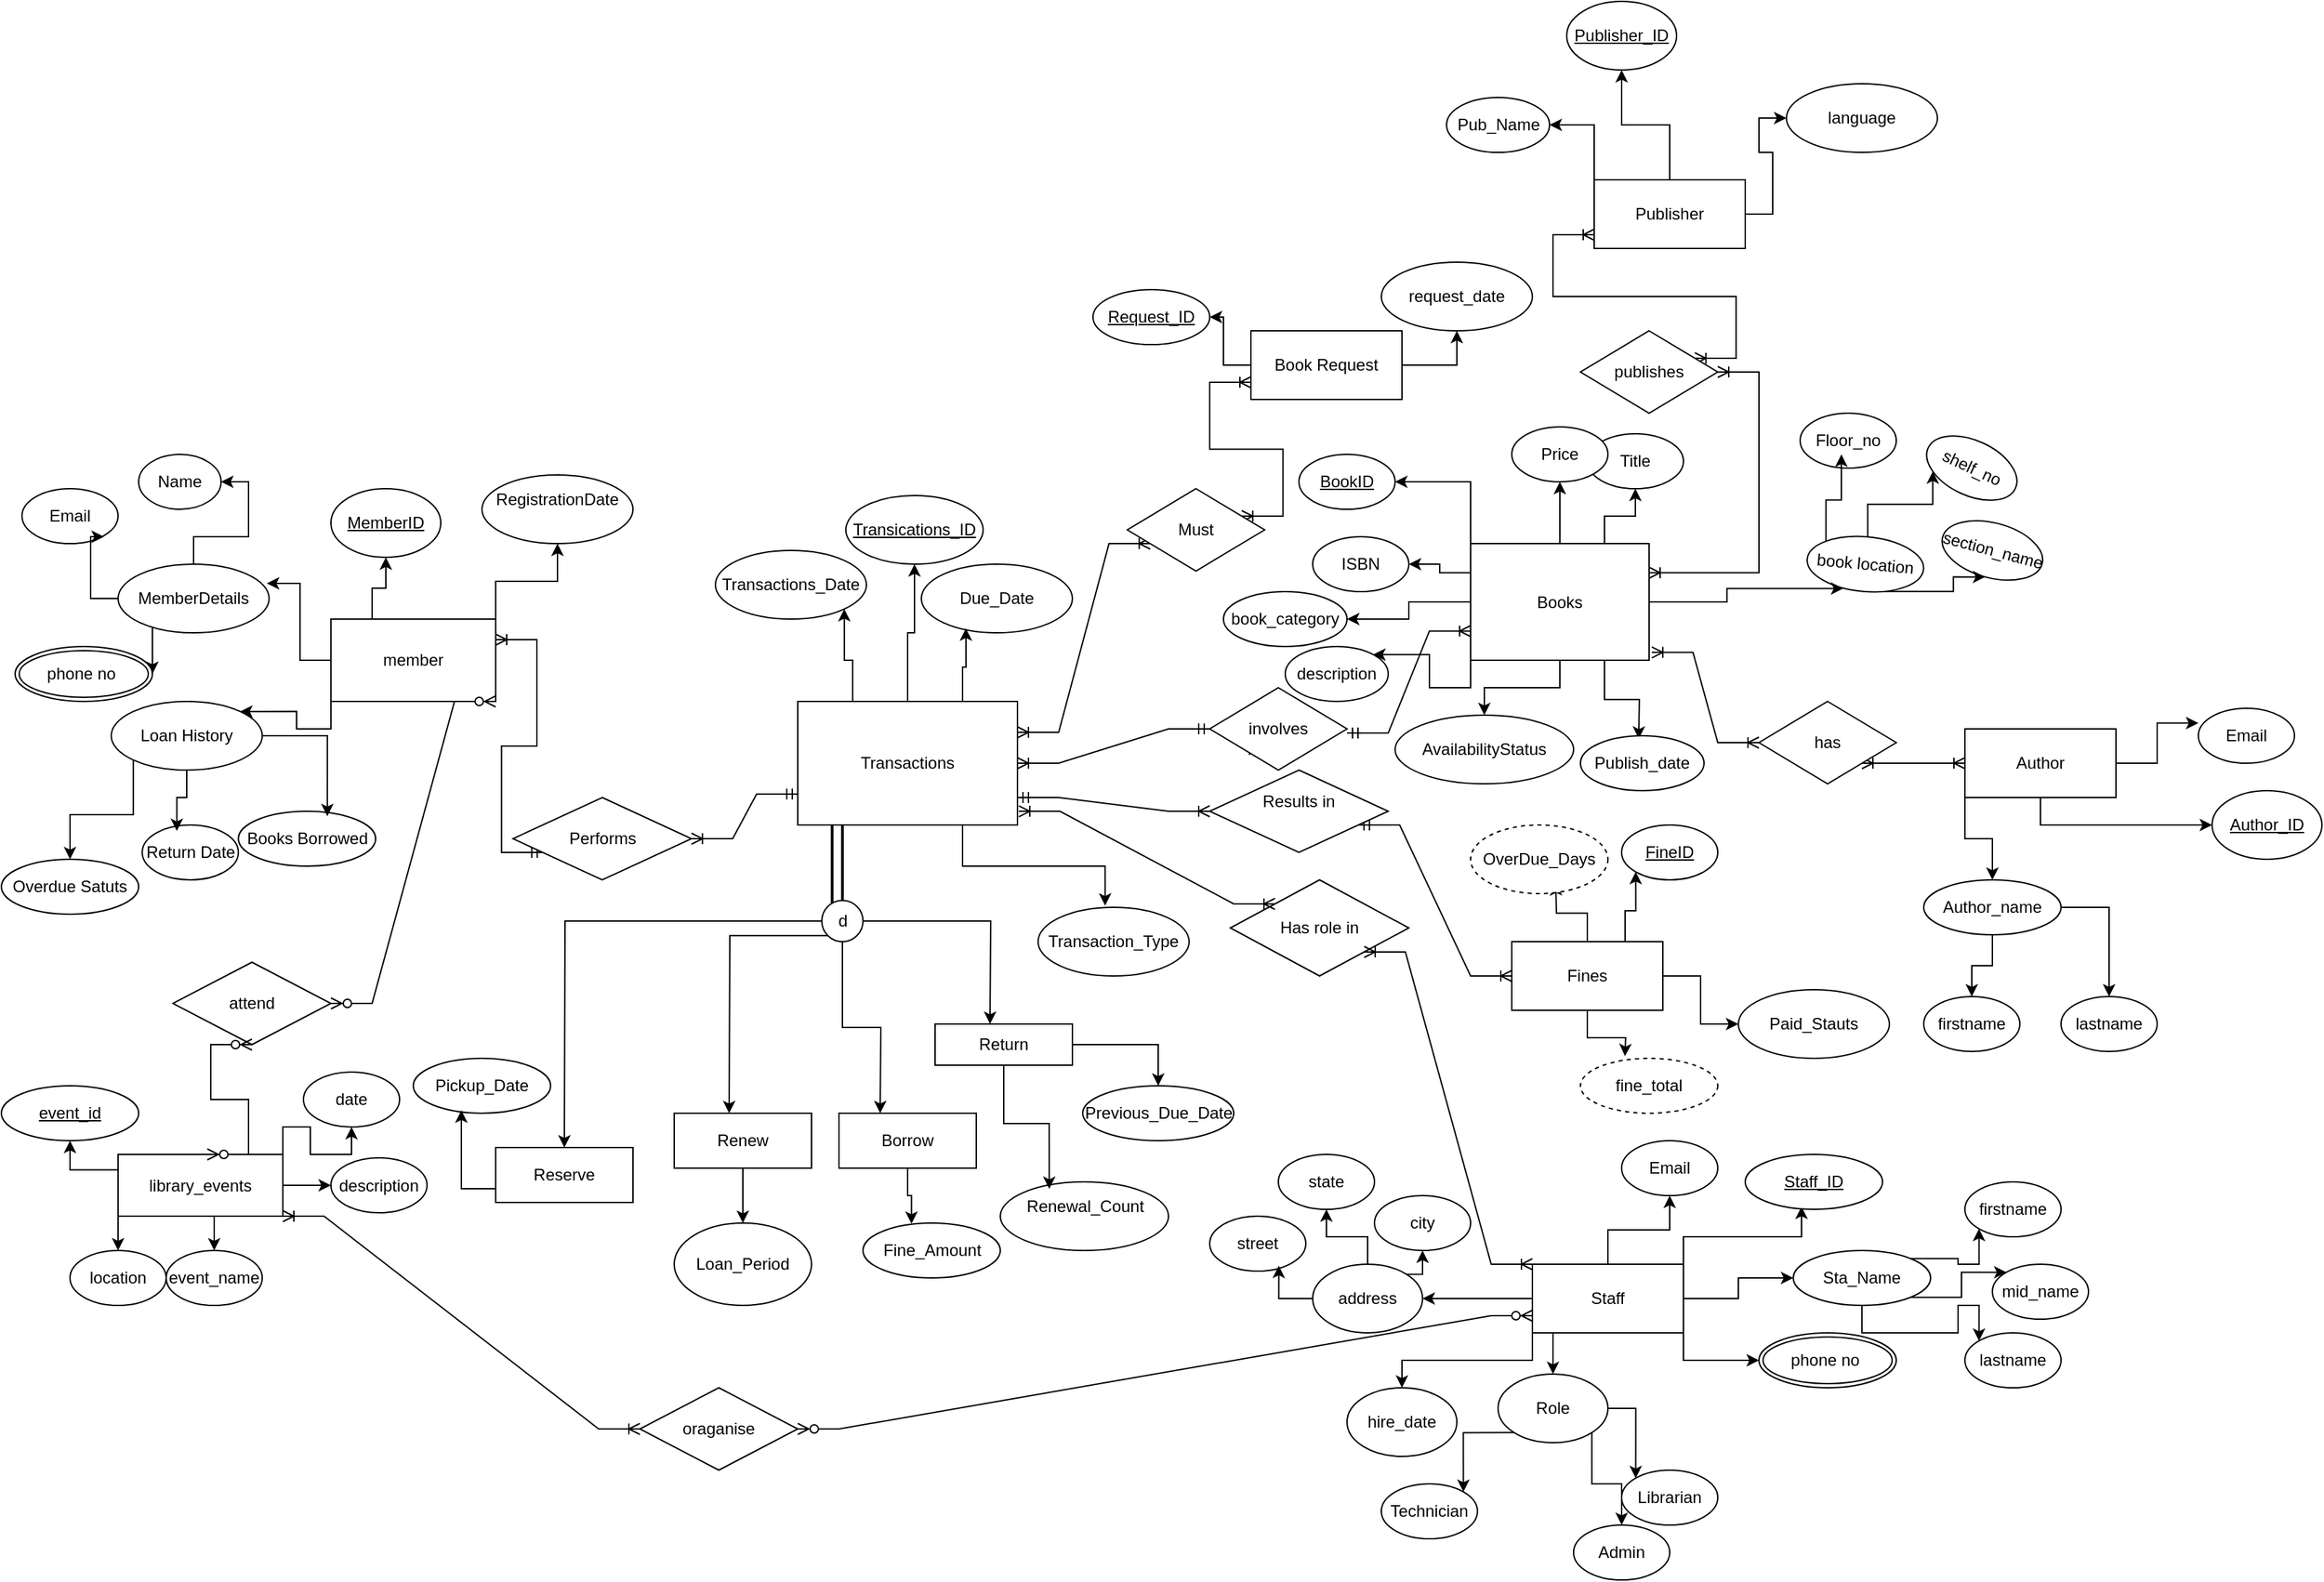 <mxfile version="27.1.1">
  <diagram name="Page-1" id="1W8SEzvjpDs4IBv9Bv3y">
    <mxGraphModel dx="909" dy="1541" grid="1" gridSize="10" guides="1" tooltips="1" connect="1" arrows="1" fold="1" page="1" pageScale="1" pageWidth="850" pageHeight="1100" math="0" shadow="0">
      <root>
        <mxCell id="0" />
        <mxCell id="1" parent="0" />
        <mxCell id="ZdKOM8unGtF_lBuKlfcn-97" style="edgeStyle=orthogonalEdgeStyle;rounded=0;orthogonalLoop=1;jettySize=auto;html=1;exitX=0;exitY=1;exitDx=0;exitDy=0;entryX=1;entryY=0;entryDx=0;entryDy=0;" parent="1" source="IYp7rGb173UTTwIkMacJ-1" target="IYp7rGb173UTTwIkMacJ-53" edge="1">
          <mxGeometry relative="1" as="geometry" />
        </mxCell>
        <mxCell id="ZdKOM8unGtF_lBuKlfcn-98" style="edgeStyle=orthogonalEdgeStyle;rounded=0;orthogonalLoop=1;jettySize=auto;html=1;exitX=1;exitY=0;exitDx=0;exitDy=0;entryX=0.5;entryY=1;entryDx=0;entryDy=0;" parent="1" source="IYp7rGb173UTTwIkMacJ-1" target="IYp7rGb173UTTwIkMacJ-20" edge="1">
          <mxGeometry relative="1" as="geometry" />
        </mxCell>
        <mxCell id="ZdKOM8unGtF_lBuKlfcn-99" style="edgeStyle=orthogonalEdgeStyle;rounded=0;orthogonalLoop=1;jettySize=auto;html=1;exitX=0.25;exitY=0;exitDx=0;exitDy=0;entryX=0.5;entryY=1;entryDx=0;entryDy=0;" parent="1" source="IYp7rGb173UTTwIkMacJ-1" target="IYp7rGb173UTTwIkMacJ-21" edge="1">
          <mxGeometry relative="1" as="geometry" />
        </mxCell>
        <mxCell id="IYp7rGb173UTTwIkMacJ-1" value="member" style="rounded=0;whiteSpace=wrap;html=1;" parent="1" vertex="1">
          <mxGeometry x="240" y="70" width="120" height="60" as="geometry" />
        </mxCell>
        <mxCell id="IYp7rGb173UTTwIkMacJ-39" style="edgeStyle=orthogonalEdgeStyle;rounded=0;orthogonalLoop=1;jettySize=auto;html=1;exitX=0;exitY=0;exitDx=0;exitDy=0;entryX=1;entryY=0.5;entryDx=0;entryDy=0;" parent="1" source="IYp7rGb173UTTwIkMacJ-3" target="IYp7rGb173UTTwIkMacJ-33" edge="1">
          <mxGeometry relative="1" as="geometry" />
        </mxCell>
        <mxCell id="IYp7rGb173UTTwIkMacJ-43" style="edgeStyle=orthogonalEdgeStyle;rounded=0;orthogonalLoop=1;jettySize=auto;html=1;exitX=0.5;exitY=1;exitDx=0;exitDy=0;entryX=0.5;entryY=0;entryDx=0;entryDy=0;" parent="1" source="IYp7rGb173UTTwIkMacJ-3" target="IYp7rGb173UTTwIkMacJ-42" edge="1">
          <mxGeometry relative="1" as="geometry" />
        </mxCell>
        <mxCell id="ZdKOM8unGtF_lBuKlfcn-112" style="edgeStyle=orthogonalEdgeStyle;rounded=0;orthogonalLoop=1;jettySize=auto;html=1;exitX=0;exitY=0.25;exitDx=0;exitDy=0;entryX=1;entryY=0.5;entryDx=0;entryDy=0;" parent="1" source="IYp7rGb173UTTwIkMacJ-3" target="IYp7rGb173UTTwIkMacJ-38" edge="1">
          <mxGeometry relative="1" as="geometry" />
        </mxCell>
        <mxCell id="ZdKOM8unGtF_lBuKlfcn-113" style="edgeStyle=orthogonalEdgeStyle;rounded=0;orthogonalLoop=1;jettySize=auto;html=1;exitX=0;exitY=0.5;exitDx=0;exitDy=0;entryX=1;entryY=0.5;entryDx=0;entryDy=0;" parent="1" source="IYp7rGb173UTTwIkMacJ-3" target="6uXAJhKeQOaQSC9MLbms-52" edge="1">
          <mxGeometry relative="1" as="geometry" />
        </mxCell>
        <mxCell id="6uXAJhKeQOaQSC9MLbms-120" style="edgeStyle=orthogonalEdgeStyle;rounded=0;orthogonalLoop=1;jettySize=auto;html=1;exitX=0;exitY=1;exitDx=0;exitDy=0;entryX=1;entryY=0;entryDx=0;entryDy=0;" parent="1" source="IYp7rGb173UTTwIkMacJ-3" target="6uXAJhKeQOaQSC9MLbms-119" edge="1">
          <mxGeometry relative="1" as="geometry" />
        </mxCell>
        <mxCell id="6uXAJhKeQOaQSC9MLbms-123" style="edgeStyle=orthogonalEdgeStyle;rounded=0;orthogonalLoop=1;jettySize=auto;html=1;exitX=0.5;exitY=0;exitDx=0;exitDy=0;entryX=0.5;entryY=1;entryDx=0;entryDy=0;" parent="1" source="IYp7rGb173UTTwIkMacJ-3" target="6uXAJhKeQOaQSC9MLbms-122" edge="1">
          <mxGeometry relative="1" as="geometry" />
        </mxCell>
        <mxCell id="ZdKOM8unGtF_lBuKlfcn-132" style="edgeStyle=orthogonalEdgeStyle;rounded=0;orthogonalLoop=1;jettySize=auto;html=1;exitX=0.75;exitY=0;exitDx=0;exitDy=0;" parent="1" source="IYp7rGb173UTTwIkMacJ-3" target="IYp7rGb173UTTwIkMacJ-37" edge="1">
          <mxGeometry relative="1" as="geometry" />
        </mxCell>
        <mxCell id="IYp7rGb173UTTwIkMacJ-3" value="Books" style="rounded=0;whiteSpace=wrap;html=1;" parent="1" vertex="1">
          <mxGeometry x="1070" y="15" width="130" height="85" as="geometry" />
        </mxCell>
        <mxCell id="IYp7rGb173UTTwIkMacJ-102" style="edgeStyle=orthogonalEdgeStyle;rounded=0;orthogonalLoop=1;jettySize=auto;html=1;exitX=1;exitY=0.5;exitDx=0;exitDy=0;" parent="1" source="IYp7rGb173UTTwIkMacJ-4" target="IYp7rGb173UTTwIkMacJ-70" edge="1">
          <mxGeometry relative="1" as="geometry" />
        </mxCell>
        <mxCell id="ZdKOM8unGtF_lBuKlfcn-130" style="edgeStyle=orthogonalEdgeStyle;rounded=0;orthogonalLoop=1;jettySize=auto;html=1;exitX=0.75;exitY=0;exitDx=0;exitDy=0;entryX=0;entryY=1;entryDx=0;entryDy=0;" parent="1" source="IYp7rGb173UTTwIkMacJ-4" target="IYp7rGb173UTTwIkMacJ-64" edge="1">
          <mxGeometry relative="1" as="geometry" />
        </mxCell>
        <mxCell id="IYp7rGb173UTTwIkMacJ-4" value="Fines" style="rounded=0;whiteSpace=wrap;html=1;" parent="1" vertex="1">
          <mxGeometry x="1100" y="305" width="110" height="50" as="geometry" />
        </mxCell>
        <mxCell id="IYp7rGb173UTTwIkMacJ-75" style="edgeStyle=orthogonalEdgeStyle;rounded=0;orthogonalLoop=1;jettySize=auto;html=1;exitX=0.5;exitY=0;exitDx=0;exitDy=0;entryX=0.5;entryY=1;entryDx=0;entryDy=0;" parent="1" source="IYp7rGb173UTTwIkMacJ-5" target="IYp7rGb173UTTwIkMacJ-74" edge="1">
          <mxGeometry relative="1" as="geometry" />
        </mxCell>
        <mxCell id="IYp7rGb173UTTwIkMacJ-130" style="edgeStyle=orthogonalEdgeStyle;rounded=0;orthogonalLoop=1;jettySize=auto;html=1;exitX=0.25;exitY=0;exitDx=0;exitDy=0;entryX=1;entryY=1;entryDx=0;entryDy=0;" parent="1" source="IYp7rGb173UTTwIkMacJ-5" target="IYp7rGb173UTTwIkMacJ-78" edge="1">
          <mxGeometry relative="1" as="geometry" />
        </mxCell>
        <mxCell id="IYp7rGb173UTTwIkMacJ-5" value="Transactions" style="rounded=0;whiteSpace=wrap;html=1;" parent="1" vertex="1">
          <mxGeometry x="580" y="130" width="160" height="90" as="geometry" />
        </mxCell>
        <mxCell id="IYp7rGb173UTTwIkMacJ-143" style="edgeStyle=orthogonalEdgeStyle;rounded=0;orthogonalLoop=1;jettySize=auto;html=1;exitX=0.5;exitY=1;exitDx=0;exitDy=0;entryX=0;entryY=0.5;entryDx=0;entryDy=0;" parent="1" source="IYp7rGb173UTTwIkMacJ-6" target="IYp7rGb173UTTwIkMacJ-142" edge="1">
          <mxGeometry relative="1" as="geometry" />
        </mxCell>
        <mxCell id="6uXAJhKeQOaQSC9MLbms-92" style="edgeStyle=orthogonalEdgeStyle;rounded=0;orthogonalLoop=1;jettySize=auto;html=1;exitX=0;exitY=1;exitDx=0;exitDy=0;entryX=0.5;entryY=0;entryDx=0;entryDy=0;" parent="1" source="IYp7rGb173UTTwIkMacJ-6" target="6uXAJhKeQOaQSC9MLbms-91" edge="1">
          <mxGeometry relative="1" as="geometry" />
        </mxCell>
        <mxCell id="IYp7rGb173UTTwIkMacJ-6" value="Author" style="rounded=0;whiteSpace=wrap;html=1;" parent="1" vertex="1">
          <mxGeometry x="1430" y="150" width="110" height="50" as="geometry" />
        </mxCell>
        <mxCell id="IYp7rGb173UTTwIkMacJ-20" value="&#xa;RegistrationDate&#xa;&#xa;" style="ellipse;whiteSpace=wrap;html=1;" parent="1" vertex="1">
          <mxGeometry x="350" y="-35" width="110" height="50" as="geometry" />
        </mxCell>
        <mxCell id="IYp7rGb173UTTwIkMacJ-21" value="&lt;u&gt;MemberID&lt;/u&gt;" style="ellipse;whiteSpace=wrap;html=1;" parent="1" vertex="1">
          <mxGeometry x="240" y="-25" width="80" height="50" as="geometry" />
        </mxCell>
        <mxCell id="IYp7rGb173UTTwIkMacJ-22" value="Email" style="ellipse;whiteSpace=wrap;html=1;" parent="1" vertex="1">
          <mxGeometry x="15" y="-25" width="70" height="40" as="geometry" />
        </mxCell>
        <mxCell id="IYp7rGb173UTTwIkMacJ-23" value="Name" style="ellipse;whiteSpace=wrap;html=1;" parent="1" vertex="1">
          <mxGeometry x="100" y="-50" width="60" height="40" as="geometry" />
        </mxCell>
        <mxCell id="IYp7rGb173UTTwIkMacJ-33" value="&lt;u&gt;BookID&lt;/u&gt;" style="ellipse;whiteSpace=wrap;html=1;" parent="1" vertex="1">
          <mxGeometry x="945" y="-50" width="70" height="40" as="geometry" />
        </mxCell>
        <mxCell id="IYp7rGb173UTTwIkMacJ-37" value="Title" style="ellipse;whiteSpace=wrap;html=1;" parent="1" vertex="1">
          <mxGeometry x="1155" y="-65" width="70" height="40" as="geometry" />
        </mxCell>
        <mxCell id="IYp7rGb173UTTwIkMacJ-38" value="ISBN" style="ellipse;whiteSpace=wrap;html=1;" parent="1" vertex="1">
          <mxGeometry x="955" y="10" width="70" height="40" as="geometry" />
        </mxCell>
        <mxCell id="IYp7rGb173UTTwIkMacJ-42" value="AvailabilityStatus" style="ellipse;whiteSpace=wrap;html=1;" parent="1" vertex="1">
          <mxGeometry x="1015" y="140" width="130" height="50" as="geometry" />
        </mxCell>
        <mxCell id="IYp7rGb173UTTwIkMacJ-49" style="edgeStyle=orthogonalEdgeStyle;rounded=0;orthogonalLoop=1;jettySize=auto;html=1;exitX=0.5;exitY=0;exitDx=0;exitDy=0;entryX=1;entryY=0.5;entryDx=0;entryDy=0;" parent="1" source="IYp7rGb173UTTwIkMacJ-47" target="IYp7rGb173UTTwIkMacJ-23" edge="1">
          <mxGeometry relative="1" as="geometry" />
        </mxCell>
        <mxCell id="ZdKOM8unGtF_lBuKlfcn-95" style="edgeStyle=orthogonalEdgeStyle;rounded=0;orthogonalLoop=1;jettySize=auto;html=1;exitX=0;exitY=0.5;exitDx=0;exitDy=0;entryX=1;entryY=1;entryDx=0;entryDy=0;" parent="1" source="IYp7rGb173UTTwIkMacJ-47" target="IYp7rGb173UTTwIkMacJ-22" edge="1">
          <mxGeometry relative="1" as="geometry" />
        </mxCell>
        <mxCell id="ZdKOM8unGtF_lBuKlfcn-96" style="edgeStyle=orthogonalEdgeStyle;rounded=0;orthogonalLoop=1;jettySize=auto;html=1;exitX=0;exitY=1;exitDx=0;exitDy=0;entryX=1;entryY=0.5;entryDx=0;entryDy=0;" parent="1" source="IYp7rGb173UTTwIkMacJ-47" target="ZdKOM8unGtF_lBuKlfcn-4" edge="1">
          <mxGeometry relative="1" as="geometry" />
        </mxCell>
        <mxCell id="IYp7rGb173UTTwIkMacJ-47" value="MemberDetails" style="ellipse;whiteSpace=wrap;html=1;" parent="1" vertex="1">
          <mxGeometry x="85" y="30" width="110" height="50" as="geometry" />
        </mxCell>
        <mxCell id="IYp7rGb173UTTwIkMacJ-48" style="edgeStyle=orthogonalEdgeStyle;rounded=0;orthogonalLoop=1;jettySize=auto;html=1;entryX=0.985;entryY=0.28;entryDx=0;entryDy=0;entryPerimeter=0;" parent="1" source="IYp7rGb173UTTwIkMacJ-1" target="IYp7rGb173UTTwIkMacJ-47" edge="1">
          <mxGeometry relative="1" as="geometry" />
        </mxCell>
        <mxCell id="IYp7rGb173UTTwIkMacJ-63" style="edgeStyle=orthogonalEdgeStyle;rounded=0;orthogonalLoop=1;jettySize=auto;html=1;exitX=0;exitY=1;exitDx=0;exitDy=0;" parent="1" source="IYp7rGb173UTTwIkMacJ-53" target="IYp7rGb173UTTwIkMacJ-55" edge="1">
          <mxGeometry relative="1" as="geometry" />
        </mxCell>
        <mxCell id="IYp7rGb173UTTwIkMacJ-53" value="Loan History" style="ellipse;whiteSpace=wrap;html=1;" parent="1" vertex="1">
          <mxGeometry x="80" y="130" width="110" height="50" as="geometry" />
        </mxCell>
        <mxCell id="IYp7rGb173UTTwIkMacJ-55" value="Overdue Satuts" style="ellipse;whiteSpace=wrap;html=1;" parent="1" vertex="1">
          <mxGeometry y="245" width="100" height="40" as="geometry" />
        </mxCell>
        <mxCell id="IYp7rGb173UTTwIkMacJ-58" value="Return Date" style="ellipse;whiteSpace=wrap;html=1;" parent="1" vertex="1">
          <mxGeometry x="102.59" y="220" width="70" height="40" as="geometry" />
        </mxCell>
        <mxCell id="IYp7rGb173UTTwIkMacJ-59" value="Books Borrowed" style="ellipse;whiteSpace=wrap;html=1;" parent="1" vertex="1">
          <mxGeometry x="172.59" y="210" width="100" height="40" as="geometry" />
        </mxCell>
        <mxCell id="IYp7rGb173UTTwIkMacJ-60" style="edgeStyle=orthogonalEdgeStyle;rounded=0;orthogonalLoop=1;jettySize=auto;html=1;exitX=1;exitY=0.5;exitDx=0;exitDy=0;entryX=0.648;entryY=0.09;entryDx=0;entryDy=0;entryPerimeter=0;" parent="1" source="IYp7rGb173UTTwIkMacJ-53" target="IYp7rGb173UTTwIkMacJ-59" edge="1">
          <mxGeometry relative="1" as="geometry" />
        </mxCell>
        <mxCell id="IYp7rGb173UTTwIkMacJ-61" style="edgeStyle=orthogonalEdgeStyle;rounded=0;orthogonalLoop=1;jettySize=auto;html=1;entryX=0.36;entryY=0.11;entryDx=0;entryDy=0;entryPerimeter=0;" parent="1" source="IYp7rGb173UTTwIkMacJ-53" target="IYp7rGb173UTTwIkMacJ-58" edge="1">
          <mxGeometry relative="1" as="geometry" />
        </mxCell>
        <mxCell id="IYp7rGb173UTTwIkMacJ-64" value="&lt;u&gt;FineID&lt;/u&gt;" style="ellipse;whiteSpace=wrap;html=1;" parent="1" vertex="1">
          <mxGeometry x="1180" y="220" width="70" height="40" as="geometry" />
        </mxCell>
        <mxCell id="IYp7rGb173UTTwIkMacJ-70" value="Paid_Stauts" style="ellipse;whiteSpace=wrap;html=1;" parent="1" vertex="1">
          <mxGeometry x="1265" y="340" width="110" height="50" as="geometry" />
        </mxCell>
        <mxCell id="IYp7rGb173UTTwIkMacJ-74" value="&lt;u&gt;Transications_ID&lt;/u&gt;" style="ellipse;whiteSpace=wrap;html=1;" parent="1" vertex="1">
          <mxGeometry x="615" y="-20" width="100" height="50" as="geometry" />
        </mxCell>
        <mxCell id="IYp7rGb173UTTwIkMacJ-76" value="Due_Date" style="ellipse;whiteSpace=wrap;html=1;" parent="1" vertex="1">
          <mxGeometry x="670" y="30" width="110" height="50" as="geometry" />
        </mxCell>
        <mxCell id="IYp7rGb173UTTwIkMacJ-78" value="Transactions_Date" style="ellipse;whiteSpace=wrap;html=1;" parent="1" vertex="1">
          <mxGeometry x="520" y="20" width="110" height="50" as="geometry" />
        </mxCell>
        <mxCell id="IYp7rGb173UTTwIkMacJ-80" value="Transaction_Type" style="ellipse;whiteSpace=wrap;html=1;" parent="1" vertex="1">
          <mxGeometry x="755" y="280" width="110" height="50" as="geometry" />
        </mxCell>
        <mxCell id="IYp7rGb173UTTwIkMacJ-94" value="" style="edgeStyle=entityRelationEdgeStyle;fontSize=12;html=1;endArrow=ERoneToMany;startArrow=ERmandOne;rounded=0;exitX=0;exitY=0.5;exitDx=0;exitDy=0;entryX=1;entryY=0.5;entryDx=0;entryDy=0;" parent="1" source="IYp7rGb173UTTwIkMacJ-97" target="IYp7rGb173UTTwIkMacJ-5" edge="1">
          <mxGeometry width="100" height="100" relative="1" as="geometry">
            <mxPoint x="857.5" y="147.5" as="sourcePoint" />
            <mxPoint x="762.5" y="172.5" as="targetPoint" />
          </mxGeometry>
        </mxCell>
        <mxCell id="IYp7rGb173UTTwIkMacJ-98" value="" style="edgeStyle=entityRelationEdgeStyle;fontSize=12;html=1;endArrow=ERoneToMany;startArrow=ERmandOne;rounded=0;exitX=0;exitY=1;exitDx=0;exitDy=0;entryX=1;entryY=0.5;entryDx=0;entryDy=0;" parent="1" source="IYp7rGb173UTTwIkMacJ-97" edge="1">
          <mxGeometry width="100" height="100" relative="1" as="geometry">
            <mxPoint x="1080" y="80" as="sourcePoint" />
            <mxPoint x="930" y="150" as="targetPoint" />
          </mxGeometry>
        </mxCell>
        <mxCell id="IYp7rGb173UTTwIkMacJ-99" value="" style="edgeStyle=entityRelationEdgeStyle;fontSize=12;html=1;endArrow=ERoneToMany;startArrow=ERmandOne;rounded=0;exitX=1;exitY=0.75;exitDx=0;exitDy=0;entryX=0;entryY=0.5;entryDx=0;entryDy=0;" parent="1" source="IYp7rGb173UTTwIkMacJ-100" target="IYp7rGb173UTTwIkMacJ-4" edge="1">
          <mxGeometry width="100" height="100" relative="1" as="geometry">
            <mxPoint x="760" y="550" as="sourcePoint" />
            <mxPoint x="860" y="450" as="targetPoint" />
          </mxGeometry>
        </mxCell>
        <mxCell id="IYp7rGb173UTTwIkMacJ-101" style="edgeStyle=orthogonalEdgeStyle;rounded=0;orthogonalLoop=1;jettySize=auto;html=1;exitX=0.75;exitY=1;exitDx=0;exitDy=0;entryX=0.444;entryY=-0.024;entryDx=0;entryDy=0;entryPerimeter=0;" parent="1" source="IYp7rGb173UTTwIkMacJ-5" target="IYp7rGb173UTTwIkMacJ-80" edge="1">
          <mxGeometry relative="1" as="geometry" />
        </mxCell>
        <mxCell id="IYp7rGb173UTTwIkMacJ-103" value="" style="edgeStyle=entityRelationEdgeStyle;fontSize=12;html=1;endArrow=ERoneToMany;startArrow=ERmandOne;rounded=0;exitX=1;exitY=0.75;exitDx=0;exitDy=0;entryX=0;entryY=0.5;entryDx=0;entryDy=0;" parent="1" target="IYp7rGb173UTTwIkMacJ-100" edge="1">
          <mxGeometry width="100" height="100" relative="1" as="geometry">
            <mxPoint x="740" y="200" as="sourcePoint" />
            <mxPoint x="880" y="197.5" as="targetPoint" />
          </mxGeometry>
        </mxCell>
        <mxCell id="IYp7rGb173UTTwIkMacJ-100" value="Results in&lt;div&gt;&lt;br&gt;&lt;/div&gt;" style="rhombus;whiteSpace=wrap;html=1;" parent="1" vertex="1">
          <mxGeometry x="880" y="180" width="130" height="60" as="geometry" />
        </mxCell>
        <mxCell id="IYp7rGb173UTTwIkMacJ-104" style="edgeStyle=orthogonalEdgeStyle;rounded=0;orthogonalLoop=1;jettySize=auto;html=1;exitX=0.5;exitY=1;exitDx=0;exitDy=0;entryX=0.424;entryY=-0.04;entryDx=0;entryDy=0;entryPerimeter=0;" parent="1" source="IYp7rGb173UTTwIkMacJ-4" edge="1">
          <mxGeometry relative="1" as="geometry">
            <mxPoint x="1182.4" y="388.4" as="targetPoint" />
          </mxGeometry>
        </mxCell>
        <mxCell id="IYp7rGb173UTTwIkMacJ-105" value="" style="edgeStyle=entityRelationEdgeStyle;fontSize=12;html=1;endArrow=ERoneToMany;startArrow=ERmandOne;rounded=0;exitX=0;exitY=0.75;exitDx=0;exitDy=0;entryX=1;entryY=0.25;entryDx=0;entryDy=0;" parent="1" source="IYp7rGb173UTTwIkMacJ-107" target="IYp7rGb173UTTwIkMacJ-1" edge="1">
          <mxGeometry width="100" height="100" relative="1" as="geometry">
            <mxPoint x="430" y="420" as="sourcePoint" />
            <mxPoint x="530" y="320" as="targetPoint" />
          </mxGeometry>
        </mxCell>
        <mxCell id="IYp7rGb173UTTwIkMacJ-106" style="edgeStyle=orthogonalEdgeStyle;rounded=0;orthogonalLoop=1;jettySize=auto;html=1;exitX=0.75;exitY=0;exitDx=0;exitDy=0;entryX=0.295;entryY=0.936;entryDx=0;entryDy=0;entryPerimeter=0;" parent="1" source="IYp7rGb173UTTwIkMacJ-5" target="IYp7rGb173UTTwIkMacJ-76" edge="1">
          <mxGeometry relative="1" as="geometry" />
        </mxCell>
        <mxCell id="IYp7rGb173UTTwIkMacJ-108" value="" style="edgeStyle=entityRelationEdgeStyle;fontSize=12;html=1;endArrow=ERoneToMany;startArrow=ERmandOne;rounded=0;exitX=0;exitY=0.75;exitDx=0;exitDy=0;entryX=1;entryY=0.5;entryDx=0;entryDy=0;" parent="1" source="IYp7rGb173UTTwIkMacJ-5" target="IYp7rGb173UTTwIkMacJ-107" edge="1">
          <mxGeometry width="100" height="100" relative="1" as="geometry">
            <mxPoint x="510" y="208" as="sourcePoint" />
            <mxPoint x="350" y="95" as="targetPoint" />
          </mxGeometry>
        </mxCell>
        <mxCell id="IYp7rGb173UTTwIkMacJ-107" value="&lt;div&gt;Performs&lt;/div&gt;" style="rhombus;whiteSpace=wrap;html=1;" parent="1" vertex="1">
          <mxGeometry x="372.59" y="200" width="130" height="60" as="geometry" />
        </mxCell>
        <mxCell id="IYp7rGb173UTTwIkMacJ-110" value="" style="line;strokeWidth=2;direction=south;html=1;" parent="1" vertex="1">
          <mxGeometry x="600" y="220" width="10" height="60" as="geometry" />
        </mxCell>
        <mxCell id="IYp7rGb173UTTwIkMacJ-114" value="" style="line;strokeWidth=2;direction=south;html=1;" parent="1" vertex="1">
          <mxGeometry x="610" y="220" width="5" height="60" as="geometry" />
        </mxCell>
        <mxCell id="IYp7rGb173UTTwIkMacJ-152" style="edgeStyle=orthogonalEdgeStyle;rounded=0;orthogonalLoop=1;jettySize=auto;html=1;exitX=0;exitY=0.5;exitDx=0;exitDy=0;entryX=0.5;entryY=0;entryDx=0;entryDy=0;" parent="1" source="IYp7rGb173UTTwIkMacJ-115" edge="1">
          <mxGeometry relative="1" as="geometry">
            <mxPoint x="410" y="455" as="targetPoint" />
          </mxGeometry>
        </mxCell>
        <mxCell id="IYp7rGb173UTTwIkMacJ-154" style="edgeStyle=orthogonalEdgeStyle;rounded=0;orthogonalLoop=1;jettySize=auto;html=1;exitX=0;exitY=1;exitDx=0;exitDy=0;entryX=0.5;entryY=0;entryDx=0;entryDy=0;" parent="1" source="IYp7rGb173UTTwIkMacJ-115" edge="1">
          <mxGeometry relative="1" as="geometry">
            <mxPoint x="530" y="430" as="targetPoint" />
          </mxGeometry>
        </mxCell>
        <mxCell id="IYp7rGb173UTTwIkMacJ-157" style="edgeStyle=orthogonalEdgeStyle;rounded=0;orthogonalLoop=1;jettySize=auto;html=1;exitX=0.5;exitY=1;exitDx=0;exitDy=0;entryX=0.5;entryY=0;entryDx=0;entryDy=0;" parent="1" source="IYp7rGb173UTTwIkMacJ-115" edge="1">
          <mxGeometry relative="1" as="geometry">
            <mxPoint x="640" y="430" as="targetPoint" />
          </mxGeometry>
        </mxCell>
        <mxCell id="IYp7rGb173UTTwIkMacJ-159" style="edgeStyle=orthogonalEdgeStyle;rounded=0;orthogonalLoop=1;jettySize=auto;html=1;exitX=1;exitY=0.5;exitDx=0;exitDy=0;" parent="1" source="IYp7rGb173UTTwIkMacJ-115" edge="1">
          <mxGeometry relative="1" as="geometry">
            <mxPoint x="720" y="365" as="targetPoint" />
          </mxGeometry>
        </mxCell>
        <mxCell id="IYp7rGb173UTTwIkMacJ-115" value="d" style="ellipse;whiteSpace=wrap;html=1;aspect=fixed;" parent="1" vertex="1">
          <mxGeometry x="597.5" y="275" width="30" height="30" as="geometry" />
        </mxCell>
        <mxCell id="IYp7rGb173UTTwIkMacJ-129" style="edgeStyle=orthogonalEdgeStyle;rounded=0;orthogonalLoop=1;jettySize=auto;html=1;exitX=0.5;exitY=0;exitDx=0;exitDy=0;entryX=0.62;entryY=1.06;entryDx=0;entryDy=0;entryPerimeter=0;" parent="1" source="IYp7rGb173UTTwIkMacJ-4" edge="1">
          <mxGeometry relative="1" as="geometry">
            <mxPoint x="1132" y="262.4" as="targetPoint" />
          </mxGeometry>
        </mxCell>
        <mxCell id="IYp7rGb173UTTwIkMacJ-142" value="&lt;u&gt;Author_ID&lt;/u&gt;" style="ellipse;whiteSpace=wrap;html=1;" parent="1" vertex="1">
          <mxGeometry x="1610" y="195" width="80" height="50" as="geometry" />
        </mxCell>
        <mxCell id="IYp7rGb173UTTwIkMacJ-145" value="Email" style="ellipse;whiteSpace=wrap;html=1;" parent="1" vertex="1">
          <mxGeometry x="1600" y="135" width="70" height="40" as="geometry" />
        </mxCell>
        <mxCell id="IYp7rGb173UTTwIkMacJ-146" style="edgeStyle=orthogonalEdgeStyle;rounded=0;orthogonalLoop=1;jettySize=auto;html=1;exitX=1;exitY=0.5;exitDx=0;exitDy=0;entryX=0;entryY=0.27;entryDx=0;entryDy=0;entryPerimeter=0;" parent="1" source="IYp7rGb173UTTwIkMacJ-6" target="IYp7rGb173UTTwIkMacJ-145" edge="1">
          <mxGeometry relative="1" as="geometry" />
        </mxCell>
        <mxCell id="ZdKOM8unGtF_lBuKlfcn-1" value="" style="edgeStyle=entityRelationEdgeStyle;fontSize=12;html=1;endArrow=ERoneToMany;startArrow=ERoneToMany;rounded=0;exitX=1;exitY=1;exitDx=0;exitDy=0;entryX=0;entryY=0.5;entryDx=0;entryDy=0;" parent="1" source="ZdKOM8unGtF_lBuKlfcn-2" target="IYp7rGb173UTTwIkMacJ-6" edge="1">
          <mxGeometry width="100" height="100" relative="1" as="geometry">
            <mxPoint x="1250" y="295" as="sourcePoint" />
            <mxPoint x="1350" y="195" as="targetPoint" />
          </mxGeometry>
        </mxCell>
        <mxCell id="ZdKOM8unGtF_lBuKlfcn-3" value="" style="edgeStyle=entityRelationEdgeStyle;fontSize=12;html=1;endArrow=ERoneToMany;startArrow=ERoneToMany;rounded=0;entryX=0;entryY=0.5;entryDx=0;entryDy=0;exitX=1.015;exitY=0.933;exitDx=0;exitDy=0;exitPerimeter=0;" parent="1" source="IYp7rGb173UTTwIkMacJ-3" target="ZdKOM8unGtF_lBuKlfcn-2" edge="1">
          <mxGeometry width="100" height="100" relative="1" as="geometry">
            <mxPoint x="1200" y="80" as="sourcePoint" />
            <mxPoint x="1275" y="165" as="targetPoint" />
          </mxGeometry>
        </mxCell>
        <mxCell id="ZdKOM8unGtF_lBuKlfcn-2" value="has" style="rhombus;whiteSpace=wrap;html=1;" parent="1" vertex="1">
          <mxGeometry x="1280" y="130" width="100" height="60" as="geometry" />
        </mxCell>
        <mxCell id="6uXAJhKeQOaQSC9MLbms-5" value="Pickup_Date" style="ellipse;whiteSpace=wrap;html=1;align=center;" parent="1" vertex="1">
          <mxGeometry x="300" y="390" width="100" height="40" as="geometry" />
        </mxCell>
        <mxCell id="ZdKOM8unGtF_lBuKlfcn-19" style="edgeStyle=orthogonalEdgeStyle;rounded=0;orthogonalLoop=1;jettySize=auto;html=1;exitX=1;exitY=0.5;exitDx=0;exitDy=0;entryX=0;entryY=0.5;entryDx=0;entryDy=0;" parent="1" source="ZdKOM8unGtF_lBuKlfcn-12" target="ZdKOM8unGtF_lBuKlfcn-18" edge="1">
          <mxGeometry relative="1" as="geometry" />
        </mxCell>
        <mxCell id="6uXAJhKeQOaQSC9MLbms-64" style="edgeStyle=orthogonalEdgeStyle;rounded=0;orthogonalLoop=1;jettySize=auto;html=1;exitX=1;exitY=0;exitDx=0;exitDy=0;entryX=0.5;entryY=1;entryDx=0;entryDy=0;" parent="1" source="6uXAJhKeQOaQSC9MLbms-56" target="6uXAJhKeQOaQSC9MLbms-58" edge="1">
          <mxGeometry relative="1" as="geometry" />
        </mxCell>
        <mxCell id="6uXAJhKeQOaQSC9MLbms-58" value="date" style="ellipse;whiteSpace=wrap;html=1;" parent="1" vertex="1">
          <mxGeometry x="220" y="400" width="70" height="40" as="geometry" />
        </mxCell>
        <mxCell id="ZdKOM8unGtF_lBuKlfcn-21" style="edgeStyle=orthogonalEdgeStyle;rounded=0;orthogonalLoop=1;jettySize=auto;html=1;exitX=0.5;exitY=0;exitDx=0;exitDy=0;entryX=0.5;entryY=1;entryDx=0;entryDy=0;" parent="1" source="ZdKOM8unGtF_lBuKlfcn-12" target="ZdKOM8unGtF_lBuKlfcn-20" edge="1">
          <mxGeometry relative="1" as="geometry" />
        </mxCell>
        <mxCell id="ZdKOM8unGtF_lBuKlfcn-23" style="edgeStyle=orthogonalEdgeStyle;rounded=0;orthogonalLoop=1;jettySize=auto;html=1;exitX=1;exitY=1;exitDx=0;exitDy=0;entryX=0;entryY=0.5;entryDx=0;entryDy=0;" parent="1" source="ZdKOM8unGtF_lBuKlfcn-12" target="ZdKOM8unGtF_lBuKlfcn-22" edge="1">
          <mxGeometry relative="1" as="geometry" />
        </mxCell>
        <mxCell id="ZdKOM8unGtF_lBuKlfcn-60" style="edgeStyle=orthogonalEdgeStyle;rounded=0;orthogonalLoop=1;jettySize=auto;html=1;exitX=0;exitY=1;exitDx=0;exitDy=0;" parent="1" source="ZdKOM8unGtF_lBuKlfcn-12" target="6uXAJhKeQOaQSC9MLbms-26" edge="1">
          <mxGeometry relative="1" as="geometry">
            <Array as="points">
              <mxPoint x="1115" y="610" />
              <mxPoint x="1020" y="610" />
            </Array>
          </mxGeometry>
        </mxCell>
        <mxCell id="ZdKOM8unGtF_lBuKlfcn-61" style="edgeStyle=orthogonalEdgeStyle;rounded=0;orthogonalLoop=1;jettySize=auto;html=1;exitX=0;exitY=0.5;exitDx=0;exitDy=0;entryX=1;entryY=0.5;entryDx=0;entryDy=0;" parent="1" source="ZdKOM8unGtF_lBuKlfcn-12" target="6uXAJhKeQOaQSC9MLbms-28" edge="1">
          <mxGeometry relative="1" as="geometry" />
        </mxCell>
        <mxCell id="ZdKOM8unGtF_lBuKlfcn-135" style="edgeStyle=orthogonalEdgeStyle;rounded=0;orthogonalLoop=1;jettySize=auto;html=1;exitX=0.25;exitY=1;exitDx=0;exitDy=0;entryX=0.5;entryY=0;entryDx=0;entryDy=0;" parent="1" source="ZdKOM8unGtF_lBuKlfcn-12" target="ZdKOM8unGtF_lBuKlfcn-47" edge="1">
          <mxGeometry relative="1" as="geometry" />
        </mxCell>
        <mxCell id="ZdKOM8unGtF_lBuKlfcn-12" value="Staff" style="rounded=0;whiteSpace=wrap;html=1;" parent="1" vertex="1">
          <mxGeometry x="1115" y="540" width="110" height="50" as="geometry" />
        </mxCell>
        <mxCell id="6uXAJhKeQOaQSC9MLbms-21" style="edgeStyle=orthogonalEdgeStyle;rounded=0;orthogonalLoop=1;jettySize=auto;html=1;exitX=0.5;exitY=1;exitDx=0;exitDy=0;entryX=0.5;entryY=0;entryDx=0;entryDy=0;" parent="1" source="6uXAJhKeQOaQSC9MLbms-7" target="6uXAJhKeQOaQSC9MLbms-14" edge="1">
          <mxGeometry relative="1" as="geometry" />
        </mxCell>
        <mxCell id="6uXAJhKeQOaQSC9MLbms-7" value="Renew" style="whiteSpace=wrap;html=1;align=center;" parent="1" vertex="1">
          <mxGeometry x="490" y="430" width="100" height="40" as="geometry" />
        </mxCell>
        <mxCell id="ZdKOM8unGtF_lBuKlfcn-14" style="edgeStyle=orthogonalEdgeStyle;rounded=0;orthogonalLoop=1;jettySize=auto;html=1;exitX=1;exitY=0;exitDx=0;exitDy=0;entryX=0.41;entryY=0.95;entryDx=0;entryDy=0;entryPerimeter=0;" parent="1" source="ZdKOM8unGtF_lBuKlfcn-12" target="ZdKOM8unGtF_lBuKlfcn-13" edge="1">
          <mxGeometry relative="1" as="geometry" />
        </mxCell>
        <mxCell id="6uXAJhKeQOaQSC9MLbms-8" value="Borrow" style="whiteSpace=wrap;html=1;align=center;" parent="1" vertex="1">
          <mxGeometry x="610" y="430" width="100" height="40" as="geometry" />
        </mxCell>
        <mxCell id="6uXAJhKeQOaQSC9MLbms-113" style="edgeStyle=orthogonalEdgeStyle;rounded=0;orthogonalLoop=1;jettySize=auto;html=1;exitX=1;exitY=0;exitDx=0;exitDy=0;entryX=0;entryY=1;entryDx=0;entryDy=0;" parent="1" source="ZdKOM8unGtF_lBuKlfcn-18" target="6uXAJhKeQOaQSC9MLbms-110" edge="1">
          <mxGeometry relative="1" as="geometry" />
        </mxCell>
        <mxCell id="6uXAJhKeQOaQSC9MLbms-114" style="edgeStyle=orthogonalEdgeStyle;rounded=0;orthogonalLoop=1;jettySize=auto;html=1;exitX=1;exitY=1;exitDx=0;exitDy=0;entryX=0;entryY=0;entryDx=0;entryDy=0;" parent="1" source="ZdKOM8unGtF_lBuKlfcn-18" target="6uXAJhKeQOaQSC9MLbms-112" edge="1">
          <mxGeometry relative="1" as="geometry" />
        </mxCell>
        <mxCell id="6uXAJhKeQOaQSC9MLbms-115" style="edgeStyle=orthogonalEdgeStyle;rounded=0;orthogonalLoop=1;jettySize=auto;html=1;exitX=0.5;exitY=1;exitDx=0;exitDy=0;entryX=0;entryY=0;entryDx=0;entryDy=0;" parent="1" source="ZdKOM8unGtF_lBuKlfcn-18" target="6uXAJhKeQOaQSC9MLbms-111" edge="1">
          <mxGeometry relative="1" as="geometry" />
        </mxCell>
        <mxCell id="ZdKOM8unGtF_lBuKlfcn-18" value="Sta_Name" style="ellipse;whiteSpace=wrap;html=1;align=center;" parent="1" vertex="1">
          <mxGeometry x="1305" y="530" width="100" height="40" as="geometry" />
        </mxCell>
        <mxCell id="ZdKOM8unGtF_lBuKlfcn-64" style="edgeStyle=orthogonalEdgeStyle;rounded=0;orthogonalLoop=1;jettySize=auto;html=1;exitX=1;exitY=0.5;exitDx=0;exitDy=0;entryX=0.5;entryY=0;entryDx=0;entryDy=0;" parent="1" source="6uXAJhKeQOaQSC9MLbms-9" target="6uXAJhKeQOaQSC9MLbms-15" edge="1">
          <mxGeometry relative="1" as="geometry" />
        </mxCell>
        <mxCell id="6uXAJhKeQOaQSC9MLbms-9" value="Return" style="whiteSpace=wrap;html=1;align=center;" parent="1" vertex="1">
          <mxGeometry x="680" y="365" width="100" height="30" as="geometry" />
        </mxCell>
        <mxCell id="6uXAJhKeQOaQSC9MLbms-6" value="Reserve" style="whiteSpace=wrap;html=1;align=center;" parent="1" vertex="1">
          <mxGeometry x="360" y="455" width="100" height="40" as="geometry" />
        </mxCell>
        <mxCell id="ZdKOM8unGtF_lBuKlfcn-13" value="&lt;u&gt;Staff_ID&lt;/u&gt;" style="ellipse;whiteSpace=wrap;html=1;align=center;" parent="1" vertex="1">
          <mxGeometry x="1270" y="460" width="100" height="40" as="geometry" />
        </mxCell>
        <mxCell id="ZdKOM8unGtF_lBuKlfcn-22" value="phone no&amp;nbsp;" style="ellipse;shape=doubleEllipse;margin=3;whiteSpace=wrap;html=1;align=center;" parent="1" vertex="1">
          <mxGeometry x="1280" y="590" width="100" height="40" as="geometry" />
        </mxCell>
        <mxCell id="ZdKOM8unGtF_lBuKlfcn-20" value="Email" style="ellipse;whiteSpace=wrap;html=1;" parent="1" vertex="1">
          <mxGeometry x="1180" y="450" width="70" height="40" as="geometry" />
        </mxCell>
        <mxCell id="6uXAJhKeQOaQSC9MLbms-12" value="&#xa;Renewal_Count&#xa;&#xa;" style="ellipse;whiteSpace=wrap;html=1;align=center;" parent="1" vertex="1">
          <mxGeometry x="727.5" y="480" width="122.5" height="50" as="geometry" />
        </mxCell>
        <mxCell id="6uXAJhKeQOaQSC9MLbms-13" value="Fine_Amount" style="ellipse;whiteSpace=wrap;html=1;align=center;" parent="1" vertex="1">
          <mxGeometry x="627.5" y="510" width="100" height="40" as="geometry" />
        </mxCell>
        <mxCell id="6uXAJhKeQOaQSC9MLbms-14" value="Loan_Period" style="ellipse;whiteSpace=wrap;html=1;align=center;" parent="1" vertex="1">
          <mxGeometry x="490" y="510" width="100" height="60" as="geometry" />
        </mxCell>
        <mxCell id="6uXAJhKeQOaQSC9MLbms-15" value="Previous_Due_Date" style="ellipse;whiteSpace=wrap;html=1;align=center;" parent="1" vertex="1">
          <mxGeometry x="787.5" y="410" width="110" height="40" as="geometry" />
        </mxCell>
        <mxCell id="6uXAJhKeQOaQSC9MLbms-16" style="edgeStyle=orthogonalEdgeStyle;rounded=0;orthogonalLoop=1;jettySize=auto;html=1;exitX=0;exitY=0.75;exitDx=0;exitDy=0;entryX=0.35;entryY=0.947;entryDx=0;entryDy=0;entryPerimeter=0;" parent="1" source="6uXAJhKeQOaQSC9MLbms-6" target="6uXAJhKeQOaQSC9MLbms-5" edge="1">
          <mxGeometry relative="1" as="geometry" />
        </mxCell>
        <mxCell id="6uXAJhKeQOaQSC9MLbms-20" style="edgeStyle=orthogonalEdgeStyle;rounded=0;orthogonalLoop=1;jettySize=auto;html=1;exitX=0.5;exitY=1;exitDx=0;exitDy=0;entryX=0.353;entryY=0.014;entryDx=0;entryDy=0;entryPerimeter=0;" parent="1" source="6uXAJhKeQOaQSC9MLbms-8" target="6uXAJhKeQOaQSC9MLbms-13" edge="1">
          <mxGeometry relative="1" as="geometry" />
        </mxCell>
        <mxCell id="6uXAJhKeQOaQSC9MLbms-22" style="edgeStyle=orthogonalEdgeStyle;rounded=0;orthogonalLoop=1;jettySize=auto;html=1;exitX=0.5;exitY=1;exitDx=0;exitDy=0;entryX=0.291;entryY=0.103;entryDx=0;entryDy=0;entryPerimeter=0;" parent="1" source="6uXAJhKeQOaQSC9MLbms-9" target="6uXAJhKeQOaQSC9MLbms-12" edge="1">
          <mxGeometry relative="1" as="geometry" />
        </mxCell>
        <mxCell id="6uXAJhKeQOaQSC9MLbms-26" value="hire_date" style="ellipse;whiteSpace=wrap;html=1;" parent="1" vertex="1">
          <mxGeometry x="980" y="630" width="80" height="50" as="geometry" />
        </mxCell>
        <mxCell id="6uXAJhKeQOaQSC9MLbms-105" style="edgeStyle=orthogonalEdgeStyle;rounded=0;orthogonalLoop=1;jettySize=auto;html=1;exitX=0.5;exitY=0;exitDx=0;exitDy=0;entryX=0.5;entryY=1;entryDx=0;entryDy=0;" parent="1" source="6uXAJhKeQOaQSC9MLbms-28" target="6uXAJhKeQOaQSC9MLbms-103" edge="1">
          <mxGeometry relative="1" as="geometry" />
        </mxCell>
        <mxCell id="6uXAJhKeQOaQSC9MLbms-106" style="edgeStyle=orthogonalEdgeStyle;rounded=0;orthogonalLoop=1;jettySize=auto;html=1;exitX=1;exitY=0;exitDx=0;exitDy=0;entryX=0.5;entryY=1;entryDx=0;entryDy=0;" parent="1" source="6uXAJhKeQOaQSC9MLbms-28" target="6uXAJhKeQOaQSC9MLbms-102" edge="1">
          <mxGeometry relative="1" as="geometry" />
        </mxCell>
        <mxCell id="6uXAJhKeQOaQSC9MLbms-28" value="address" style="ellipse;whiteSpace=wrap;html=1;" parent="1" vertex="1">
          <mxGeometry x="955" y="540" width="80" height="50" as="geometry" />
        </mxCell>
        <mxCell id="ZdKOM8unGtF_lBuKlfcn-55" style="edgeStyle=orthogonalEdgeStyle;rounded=0;orthogonalLoop=1;jettySize=auto;html=1;exitX=1;exitY=0.5;exitDx=0;exitDy=0;entryX=0;entryY=0;entryDx=0;entryDy=0;" parent="1" source="ZdKOM8unGtF_lBuKlfcn-47" target="ZdKOM8unGtF_lBuKlfcn-54" edge="1">
          <mxGeometry relative="1" as="geometry" />
        </mxCell>
        <mxCell id="ZdKOM8unGtF_lBuKlfcn-56" style="edgeStyle=orthogonalEdgeStyle;rounded=0;orthogonalLoop=1;jettySize=auto;html=1;exitX=1;exitY=1;exitDx=0;exitDy=0;entryX=0.5;entryY=0;entryDx=0;entryDy=0;" parent="1" source="ZdKOM8unGtF_lBuKlfcn-47" target="ZdKOM8unGtF_lBuKlfcn-52" edge="1">
          <mxGeometry relative="1" as="geometry" />
        </mxCell>
        <mxCell id="ZdKOM8unGtF_lBuKlfcn-58" style="edgeStyle=orthogonalEdgeStyle;rounded=0;orthogonalLoop=1;jettySize=auto;html=1;exitX=0;exitY=1;exitDx=0;exitDy=0;entryX=1;entryY=0;entryDx=0;entryDy=0;" parent="1" source="ZdKOM8unGtF_lBuKlfcn-47" target="ZdKOM8unGtF_lBuKlfcn-53" edge="1">
          <mxGeometry relative="1" as="geometry" />
        </mxCell>
        <mxCell id="ZdKOM8unGtF_lBuKlfcn-47" value="Role" style="ellipse;whiteSpace=wrap;html=1;" parent="1" vertex="1">
          <mxGeometry x="1090" y="620" width="80" height="50" as="geometry" />
        </mxCell>
        <mxCell id="ZdKOM8unGtF_lBuKlfcn-52" value="Admin" style="ellipse;whiteSpace=wrap;html=1;" parent="1" vertex="1">
          <mxGeometry x="1145" y="730" width="70" height="40" as="geometry" />
        </mxCell>
        <mxCell id="ZdKOM8unGtF_lBuKlfcn-53" value="Technician" style="ellipse;whiteSpace=wrap;html=1;" parent="1" vertex="1">
          <mxGeometry x="1005" y="700" width="70" height="40" as="geometry" />
        </mxCell>
        <mxCell id="ZdKOM8unGtF_lBuKlfcn-54" value="Librarian" style="ellipse;whiteSpace=wrap;html=1;" parent="1" vertex="1">
          <mxGeometry x="1180" y="690" width="70" height="40" as="geometry" />
        </mxCell>
        <mxCell id="6uXAJhKeQOaQSC9MLbms-31" value="section_name" style="ellipse;whiteSpace=wrap;html=1;rotation=15;" parent="1" vertex="1">
          <mxGeometry x="1412.5" width="75" height="40" as="geometry" />
        </mxCell>
        <mxCell id="ZdKOM8unGtF_lBuKlfcn-59" value="&lt;div&gt;Has role in&lt;/div&gt;" style="rhombus;whiteSpace=wrap;html=1;" parent="1" vertex="1">
          <mxGeometry x="895" y="260" width="130" height="70" as="geometry" />
        </mxCell>
        <mxCell id="ZdKOM8unGtF_lBuKlfcn-62" value="" style="edgeStyle=entityRelationEdgeStyle;fontSize=12;html=1;endArrow=ERoneToMany;startArrow=ERoneToMany;rounded=0;exitX=1;exitY=1;exitDx=0;exitDy=0;entryX=0;entryY=0;entryDx=0;entryDy=0;" parent="1" source="ZdKOM8unGtF_lBuKlfcn-59" target="ZdKOM8unGtF_lBuKlfcn-12" edge="1">
          <mxGeometry width="100" height="100" relative="1" as="geometry">
            <mxPoint x="910" y="420" as="sourcePoint" />
            <mxPoint x="1010" y="320" as="targetPoint" />
          </mxGeometry>
        </mxCell>
        <mxCell id="6uXAJhKeQOaQSC9MLbms-33" value="Floor_no" style="ellipse;whiteSpace=wrap;html=1;" parent="1" vertex="1">
          <mxGeometry x="1310" y="-80" width="70" height="40" as="geometry" />
        </mxCell>
        <mxCell id="6uXAJhKeQOaQSC9MLbms-34" value="shelf_no" style="ellipse;whiteSpace=wrap;html=1;rotation=25;" parent="1" vertex="1">
          <mxGeometry x="1400" y="-60" width="70" height="40" as="geometry" />
        </mxCell>
        <mxCell id="ZdKOM8unGtF_lBuKlfcn-63" value="" style="edgeStyle=entityRelationEdgeStyle;fontSize=12;html=1;endArrow=ERoneToMany;startArrow=ERoneToMany;rounded=0;entryX=0;entryY=0;entryDx=0;entryDy=0;exitX=1.006;exitY=0.889;exitDx=0;exitDy=0;exitPerimeter=0;" parent="1" source="IYp7rGb173UTTwIkMacJ-5" target="ZdKOM8unGtF_lBuKlfcn-59" edge="1">
          <mxGeometry width="100" height="100" relative="1" as="geometry">
            <mxPoint x="750" y="210" as="sourcePoint" />
            <mxPoint x="1095" y="540" as="targetPoint" />
          </mxGeometry>
        </mxCell>
        <mxCell id="ZdKOM8unGtF_lBuKlfcn-74" style="edgeStyle=orthogonalEdgeStyle;rounded=0;orthogonalLoop=1;jettySize=auto;html=1;exitX=0;exitY=0.5;exitDx=0;exitDy=0;entryX=1;entryY=0.5;entryDx=0;entryDy=0;" parent="1" source="ZdKOM8unGtF_lBuKlfcn-65" target="ZdKOM8unGtF_lBuKlfcn-73" edge="1">
          <mxGeometry relative="1" as="geometry" />
        </mxCell>
        <mxCell id="ZdKOM8unGtF_lBuKlfcn-65" value="Book Request" style="rounded=0;whiteSpace=wrap;html=1;" parent="1" vertex="1">
          <mxGeometry x="910" y="-140" width="110" height="50" as="geometry" />
        </mxCell>
        <mxCell id="ZdKOM8unGtF_lBuKlfcn-73" value="&lt;u&gt;Request_ID&lt;/u&gt;" style="ellipse;whiteSpace=wrap;html=1;" parent="1" vertex="1">
          <mxGeometry x="795" y="-170" width="85" height="40" as="geometry" />
        </mxCell>
        <mxCell id="ZdKOM8unGtF_lBuKlfcn-75" value="request_date" style="ellipse;whiteSpace=wrap;html=1;" parent="1" vertex="1">
          <mxGeometry x="1005" y="-190" width="110" height="50" as="geometry" />
        </mxCell>
        <mxCell id="ZdKOM8unGtF_lBuKlfcn-77" style="edgeStyle=orthogonalEdgeStyle;rounded=0;orthogonalLoop=1;jettySize=auto;html=1;exitX=1;exitY=0.5;exitDx=0;exitDy=0;entryX=0.5;entryY=1;entryDx=0;entryDy=0;" parent="1" source="ZdKOM8unGtF_lBuKlfcn-65" target="ZdKOM8unGtF_lBuKlfcn-75" edge="1">
          <mxGeometry relative="1" as="geometry" />
        </mxCell>
        <mxCell id="6uXAJhKeQOaQSC9MLbms-52" value="book_category" style="ellipse;whiteSpace=wrap;html=1;" parent="1" vertex="1">
          <mxGeometry x="890" y="50" width="90" height="40" as="geometry" />
        </mxCell>
        <mxCell id="ZdKOM8unGtF_lBuKlfcn-88" value="" style="edgeStyle=entityRelationEdgeStyle;fontSize=12;html=1;endArrow=ERoneToMany;startArrow=ERoneToMany;rounded=0;exitX=1;exitY=0.25;exitDx=0;exitDy=0;entryX=0;entryY=0.75;entryDx=0;entryDy=0;" parent="1" source="ZdKOM8unGtF_lBuKlfcn-87" target="ZdKOM8unGtF_lBuKlfcn-65" edge="1">
          <mxGeometry width="100" height="100" relative="1" as="geometry">
            <mxPoint x="790" y="100" as="sourcePoint" />
            <mxPoint x="940" y="-150" as="targetPoint" />
          </mxGeometry>
        </mxCell>
        <mxCell id="6uXAJhKeQOaQSC9MLbms-62" style="edgeStyle=orthogonalEdgeStyle;rounded=0;orthogonalLoop=1;jettySize=auto;html=1;exitX=0;exitY=0.25;exitDx=0;exitDy=0;entryX=0.5;entryY=1;entryDx=0;entryDy=0;" parent="1" source="6uXAJhKeQOaQSC9MLbms-56" target="6uXAJhKeQOaQSC9MLbms-61" edge="1">
          <mxGeometry relative="1" as="geometry" />
        </mxCell>
        <mxCell id="6uXAJhKeQOaQSC9MLbms-65" style="edgeStyle=orthogonalEdgeStyle;rounded=0;orthogonalLoop=1;jettySize=auto;html=1;exitX=0.25;exitY=1;exitDx=0;exitDy=0;entryX=0.5;entryY=0;entryDx=0;entryDy=0;" parent="1" source="6uXAJhKeQOaQSC9MLbms-56" target="6uXAJhKeQOaQSC9MLbms-59" edge="1">
          <mxGeometry relative="1" as="geometry" />
        </mxCell>
        <mxCell id="6uXAJhKeQOaQSC9MLbms-66" style="edgeStyle=orthogonalEdgeStyle;rounded=0;orthogonalLoop=1;jettySize=auto;html=1;exitX=1;exitY=0.5;exitDx=0;exitDy=0;" parent="1" source="6uXAJhKeQOaQSC9MLbms-56" target="6uXAJhKeQOaQSC9MLbms-60" edge="1">
          <mxGeometry relative="1" as="geometry" />
        </mxCell>
        <mxCell id="6uXAJhKeQOaQSC9MLbms-77" style="edgeStyle=orthogonalEdgeStyle;rounded=0;orthogonalLoop=1;jettySize=auto;html=1;exitX=0.5;exitY=1;exitDx=0;exitDy=0;entryX=0.5;entryY=0;entryDx=0;entryDy=0;" parent="1" source="6uXAJhKeQOaQSC9MLbms-56" target="6uXAJhKeQOaQSC9MLbms-67" edge="1">
          <mxGeometry relative="1" as="geometry" />
        </mxCell>
        <mxCell id="6uXAJhKeQOaQSC9MLbms-56" value="library_events" style="rounded=0;whiteSpace=wrap;html=1;" parent="1" vertex="1">
          <mxGeometry x="85" y="460" width="120" height="45" as="geometry" />
        </mxCell>
        <mxCell id="6uXAJhKeQOaQSC9MLbms-59" value="location" style="ellipse;whiteSpace=wrap;html=1;" parent="1" vertex="1">
          <mxGeometry x="50" y="530" width="70" height="40" as="geometry" />
        </mxCell>
        <mxCell id="6uXAJhKeQOaQSC9MLbms-60" value="description" style="ellipse;whiteSpace=wrap;html=1;" parent="1" vertex="1">
          <mxGeometry x="240" y="462.5" width="70" height="40" as="geometry" />
        </mxCell>
        <mxCell id="6uXAJhKeQOaQSC9MLbms-61" value="event_id" style="ellipse;whiteSpace=wrap;html=1;align=center;fontStyle=4;" parent="1" vertex="1">
          <mxGeometry y="410" width="100" height="40" as="geometry" />
        </mxCell>
        <mxCell id="ZdKOM8unGtF_lBuKlfcn-89" value="" style="edgeStyle=entityRelationEdgeStyle;fontSize=12;html=1;endArrow=ERoneToMany;startArrow=ERoneToMany;rounded=0;exitX=1;exitY=0.25;exitDx=0;exitDy=0;entryX=0;entryY=0.75;entryDx=0;entryDy=0;" parent="1" source="IYp7rGb173UTTwIkMacJ-5" target="ZdKOM8unGtF_lBuKlfcn-87" edge="1">
          <mxGeometry width="100" height="100" relative="1" as="geometry">
            <mxPoint x="740" y="183" as="sourcePoint" />
            <mxPoint x="910" y="-102" as="targetPoint" />
          </mxGeometry>
        </mxCell>
        <mxCell id="ZdKOM8unGtF_lBuKlfcn-87" value="Must" style="rhombus;whiteSpace=wrap;html=1;" parent="1" vertex="1">
          <mxGeometry x="820" y="-25" width="100" height="60" as="geometry" />
        </mxCell>
        <mxCell id="ZdKOM8unGtF_lBuKlfcn-4" value="phone no&amp;nbsp;" style="ellipse;shape=doubleEllipse;margin=3;whiteSpace=wrap;html=1;align=center;" parent="1" vertex="1">
          <mxGeometry x="10" y="90" width="100" height="40" as="geometry" />
        </mxCell>
        <mxCell id="6uXAJhKeQOaQSC9MLbms-67" value="event_name" style="ellipse;whiteSpace=wrap;html=1;" parent="1" vertex="1">
          <mxGeometry x="120" y="530" width="70" height="40" as="geometry" />
        </mxCell>
        <mxCell id="6uXAJhKeQOaQSC9MLbms-68" value="&lt;div&gt;attend&lt;/div&gt;" style="rhombus;whiteSpace=wrap;html=1;rotation=0;" parent="1" vertex="1">
          <mxGeometry x="125" y="320" width="115" height="60" as="geometry" />
        </mxCell>
        <mxCell id="6uXAJhKeQOaQSC9MLbms-72" value="" style="edgeStyle=entityRelationEdgeStyle;fontSize=12;html=1;endArrow=ERzeroToMany;endFill=1;startArrow=ERzeroToMany;rounded=0;entryX=0.5;entryY=1;entryDx=0;entryDy=0;" parent="1" target="6uXAJhKeQOaQSC9MLbms-68" edge="1">
          <mxGeometry width="100" height="100" relative="1" as="geometry">
            <mxPoint x="150" y="460" as="sourcePoint" />
            <mxPoint x="250" y="360" as="targetPoint" />
          </mxGeometry>
        </mxCell>
        <mxCell id="6uXAJhKeQOaQSC9MLbms-73" value="" style="edgeStyle=entityRelationEdgeStyle;fontSize=12;html=1;endArrow=ERzeroToMany;endFill=1;startArrow=ERzeroToMany;rounded=0;exitX=1;exitY=1;exitDx=0;exitDy=0;entryX=1;entryY=0.5;entryDx=0;entryDy=0;" parent="1" source="IYp7rGb173UTTwIkMacJ-1" target="6uXAJhKeQOaQSC9MLbms-68" edge="1">
          <mxGeometry width="100" height="100" relative="1" as="geometry">
            <mxPoint x="235" y="370" as="sourcePoint" />
            <mxPoint x="100" y="360" as="targetPoint" />
          </mxGeometry>
        </mxCell>
        <mxCell id="6uXAJhKeQOaQSC9MLbms-76" value="&lt;div&gt;oraganise&lt;/div&gt;" style="rhombus;whiteSpace=wrap;html=1;rotation=0;" parent="1" vertex="1">
          <mxGeometry x="465" y="630" width="115" height="60" as="geometry" />
        </mxCell>
        <mxCell id="ZdKOM8unGtF_lBuKlfcn-102" style="edgeStyle=orthogonalEdgeStyle;rounded=0;orthogonalLoop=1;jettySize=auto;html=1;exitX=0.5;exitY=0;exitDx=0;exitDy=0;entryX=0.5;entryY=1;entryDx=0;entryDy=0;" parent="1" source="ZdKOM8unGtF_lBuKlfcn-100" target="ZdKOM8unGtF_lBuKlfcn-101" edge="1">
          <mxGeometry relative="1" as="geometry" />
        </mxCell>
        <mxCell id="ZdKOM8unGtF_lBuKlfcn-107" style="edgeStyle=orthogonalEdgeStyle;rounded=0;orthogonalLoop=1;jettySize=auto;html=1;exitX=0;exitY=0;exitDx=0;exitDy=0;entryX=1;entryY=0.5;entryDx=0;entryDy=0;" parent="1" source="ZdKOM8unGtF_lBuKlfcn-100" target="ZdKOM8unGtF_lBuKlfcn-105" edge="1">
          <mxGeometry relative="1" as="geometry" />
        </mxCell>
        <mxCell id="ZdKOM8unGtF_lBuKlfcn-109" style="edgeStyle=orthogonalEdgeStyle;rounded=0;orthogonalLoop=1;jettySize=auto;html=1;exitX=1;exitY=0.5;exitDx=0;exitDy=0;entryX=0;entryY=0.5;entryDx=0;entryDy=0;" parent="1" source="ZdKOM8unGtF_lBuKlfcn-100" target="ZdKOM8unGtF_lBuKlfcn-108" edge="1">
          <mxGeometry relative="1" as="geometry" />
        </mxCell>
        <mxCell id="ZdKOM8unGtF_lBuKlfcn-100" value="Publisher" style="rounded=0;whiteSpace=wrap;html=1;" parent="1" vertex="1">
          <mxGeometry x="1160" y="-250" width="110" height="50" as="geometry" />
        </mxCell>
        <mxCell id="ZdKOM8unGtF_lBuKlfcn-101" value="&lt;u&gt;Publisher_ID&lt;/u&gt;" style="ellipse;whiteSpace=wrap;html=1;" parent="1" vertex="1">
          <mxGeometry x="1140" y="-380" width="80" height="50" as="geometry" />
        </mxCell>
        <mxCell id="ZdKOM8unGtF_lBuKlfcn-105" value="Pub_Name" style="ellipse;whiteSpace=wrap;html=1;" parent="1" vertex="1">
          <mxGeometry x="1052.5" y="-310" width="75" height="40" as="geometry" />
        </mxCell>
        <mxCell id="6uXAJhKeQOaQSC9MLbms-81" value="" style="edgeStyle=entityRelationEdgeStyle;fontSize=12;html=1;endArrow=ERoneToMany;startArrow=ERoneToMany;rounded=0;entryX=0;entryY=0.5;entryDx=0;entryDy=0;exitX=1;exitY=1;exitDx=0;exitDy=0;" parent="1" source="6uXAJhKeQOaQSC9MLbms-56" target="6uXAJhKeQOaQSC9MLbms-76" edge="1">
          <mxGeometry width="100" height="100" relative="1" as="geometry">
            <mxPoint x="-20" y="700" as="sourcePoint" />
            <mxPoint x="490" y="620" as="targetPoint" />
            <Array as="points">
              <mxPoint x="200" y="510" />
              <mxPoint x="480" y="620" />
            </Array>
          </mxGeometry>
        </mxCell>
        <mxCell id="6uXAJhKeQOaQSC9MLbms-82" value="" style="edgeStyle=entityRelationEdgeStyle;fontSize=12;html=1;endArrow=ERzeroToMany;endFill=1;startArrow=ERzeroToMany;rounded=0;entryX=0;entryY=0.75;entryDx=0;entryDy=0;" parent="1" target="ZdKOM8unGtF_lBuKlfcn-12" edge="1">
          <mxGeometry width="100" height="100" relative="1" as="geometry">
            <mxPoint x="580" y="660" as="sourcePoint" />
            <mxPoint x="680" y="560" as="targetPoint" />
            <Array as="points">
              <mxPoint x="710" y="570" />
              <mxPoint x="1000" y="580" />
            </Array>
          </mxGeometry>
        </mxCell>
        <mxCell id="IYp7rGb173UTTwIkMacJ-97" value="involves" style="rhombus;whiteSpace=wrap;html=1;" parent="1" vertex="1">
          <mxGeometry x="880" y="120" width="100" height="60" as="geometry" />
        </mxCell>
        <mxCell id="ZdKOM8unGtF_lBuKlfcn-108" value="language" style="ellipse;whiteSpace=wrap;html=1;" parent="1" vertex="1">
          <mxGeometry x="1300" y="-320" width="110" height="50" as="geometry" />
        </mxCell>
        <mxCell id="ZdKOM8unGtF_lBuKlfcn-115" value="" style="edgeStyle=entityRelationEdgeStyle;fontSize=12;html=1;endArrow=ERoneToMany;startArrow=ERmandOne;rounded=0;entryX=0;entryY=0.75;entryDx=0;entryDy=0;" parent="1" target="IYp7rGb173UTTwIkMacJ-3" edge="1">
          <mxGeometry width="100" height="100" relative="1" as="geometry">
            <mxPoint x="980" y="153" as="sourcePoint" />
            <mxPoint x="830" y="197.5" as="targetPoint" />
          </mxGeometry>
        </mxCell>
        <mxCell id="ZdKOM8unGtF_lBuKlfcn-116" style="edgeStyle=orthogonalEdgeStyle;rounded=0;orthogonalLoop=1;jettySize=auto;html=1;exitX=0.5;exitY=1;exitDx=0;exitDy=0;" parent="1" edge="1">
          <mxGeometry relative="1" as="geometry">
            <mxPoint x="1400" y="50" as="sourcePoint" />
            <mxPoint x="1400" y="50" as="targetPoint" />
          </mxGeometry>
        </mxCell>
        <mxCell id="ZdKOM8unGtF_lBuKlfcn-122" value="" style="edgeStyle=entityRelationEdgeStyle;fontSize=12;html=1;endArrow=ERoneToMany;startArrow=ERoneToMany;rounded=0;exitX=1;exitY=0.25;exitDx=0;exitDy=0;" parent="1" source="ZdKOM8unGtF_lBuKlfcn-121" edge="1">
          <mxGeometry width="100" height="100" relative="1" as="geometry">
            <mxPoint x="1270" y="-110" as="sourcePoint" />
            <mxPoint x="1160" y="-210" as="targetPoint" />
          </mxGeometry>
        </mxCell>
        <mxCell id="ZdKOM8unGtF_lBuKlfcn-123" value="" style="edgeStyle=entityRelationEdgeStyle;fontSize=12;html=1;endArrow=ERoneToMany;startArrow=ERoneToMany;rounded=0;exitX=1;exitY=0.25;exitDx=0;exitDy=0;" parent="1" source="IYp7rGb173UTTwIkMacJ-3" target="ZdKOM8unGtF_lBuKlfcn-121" edge="1">
          <mxGeometry width="100" height="100" relative="1" as="geometry">
            <mxPoint x="1200" y="36" as="sourcePoint" />
            <mxPoint x="1160" y="-210" as="targetPoint" />
          </mxGeometry>
        </mxCell>
        <mxCell id="ZdKOM8unGtF_lBuKlfcn-121" value="publishes" style="rhombus;whiteSpace=wrap;html=1;" parent="1" vertex="1">
          <mxGeometry x="1150" y="-140" width="100" height="60" as="geometry" />
        </mxCell>
        <mxCell id="6uXAJhKeQOaQSC9MLbms-88" value="fine_total" style="ellipse;whiteSpace=wrap;html=1;align=center;dashed=1;" parent="1" vertex="1">
          <mxGeometry x="1150" y="390" width="100" height="40" as="geometry" />
        </mxCell>
        <mxCell id="6uXAJhKeQOaQSC9MLbms-89" value="OverDue_Days" style="ellipse;whiteSpace=wrap;html=1;align=center;dashed=1;" parent="1" vertex="1">
          <mxGeometry x="1070" y="220" width="100" height="50" as="geometry" />
        </mxCell>
        <mxCell id="6uXAJhKeQOaQSC9MLbms-97" style="edgeStyle=orthogonalEdgeStyle;rounded=0;orthogonalLoop=1;jettySize=auto;html=1;exitX=0.5;exitY=1;exitDx=0;exitDy=0;entryX=0.5;entryY=0;entryDx=0;entryDy=0;" parent="1" source="6uXAJhKeQOaQSC9MLbms-91" target="6uXAJhKeQOaQSC9MLbms-94" edge="1">
          <mxGeometry relative="1" as="geometry" />
        </mxCell>
        <mxCell id="6uXAJhKeQOaQSC9MLbms-98" style="edgeStyle=orthogonalEdgeStyle;rounded=0;orthogonalLoop=1;jettySize=auto;html=1;exitX=1;exitY=0.5;exitDx=0;exitDy=0;entryX=0.5;entryY=0;entryDx=0;entryDy=0;" parent="1" source="6uXAJhKeQOaQSC9MLbms-91" target="6uXAJhKeQOaQSC9MLbms-95" edge="1">
          <mxGeometry relative="1" as="geometry" />
        </mxCell>
        <mxCell id="6uXAJhKeQOaQSC9MLbms-91" value="Author_name" style="ellipse;whiteSpace=wrap;html=1;" parent="1" vertex="1">
          <mxGeometry x="1400" y="260" width="100" height="40" as="geometry" />
        </mxCell>
        <mxCell id="6uXAJhKeQOaQSC9MLbms-94" value="firstname" style="ellipse;whiteSpace=wrap;html=1;" parent="1" vertex="1">
          <mxGeometry x="1400" y="345" width="70" height="40" as="geometry" />
        </mxCell>
        <mxCell id="6uXAJhKeQOaQSC9MLbms-95" value="lastname" style="ellipse;whiteSpace=wrap;html=1;" parent="1" vertex="1">
          <mxGeometry x="1500" y="345" width="70" height="40" as="geometry" />
        </mxCell>
        <mxCell id="6uXAJhKeQOaQSC9MLbms-96" style="edgeStyle=orthogonalEdgeStyle;rounded=0;orthogonalLoop=1;jettySize=auto;html=1;exitX=0.5;exitY=1;exitDx=0;exitDy=0;" parent="1" source="6uXAJhKeQOaQSC9MLbms-94" target="6uXAJhKeQOaQSC9MLbms-94" edge="1">
          <mxGeometry relative="1" as="geometry" />
        </mxCell>
        <mxCell id="ZdKOM8unGtF_lBuKlfcn-128" style="edgeStyle=orthogonalEdgeStyle;rounded=0;orthogonalLoop=1;jettySize=auto;html=1;exitX=0.75;exitY=1;exitDx=0;exitDy=0;entryX=0.424;entryY=0.055;entryDx=0;entryDy=0;entryPerimeter=0;" parent="1" source="IYp7rGb173UTTwIkMacJ-3" edge="1">
          <mxGeometry relative="1" as="geometry">
            <mxPoint x="1192.4" y="157.2" as="targetPoint" />
          </mxGeometry>
        </mxCell>
        <mxCell id="ZdKOM8unGtF_lBuKlfcn-129" value="Publish_date" style="ellipse;whiteSpace=wrap;html=1;" parent="1" vertex="1">
          <mxGeometry x="1150" y="155" width="90" height="40" as="geometry" />
        </mxCell>
        <mxCell id="6uXAJhKeQOaQSC9MLbms-99" value="street" style="ellipse;whiteSpace=wrap;html=1;" parent="1" vertex="1">
          <mxGeometry x="880" y="505" width="70" height="40" as="geometry" />
        </mxCell>
        <mxCell id="6uXAJhKeQOaQSC9MLbms-102" value="city" style="ellipse;whiteSpace=wrap;html=1;" parent="1" vertex="1">
          <mxGeometry x="1000" y="490" width="70" height="40" as="geometry" />
        </mxCell>
        <mxCell id="6uXAJhKeQOaQSC9MLbms-103" value="state" style="ellipse;whiteSpace=wrap;html=1;" parent="1" vertex="1">
          <mxGeometry x="930" y="460" width="70" height="40" as="geometry" />
        </mxCell>
        <mxCell id="6uXAJhKeQOaQSC9MLbms-104" style="edgeStyle=orthogonalEdgeStyle;rounded=0;orthogonalLoop=1;jettySize=auto;html=1;exitX=0;exitY=0.5;exitDx=0;exitDy=0;entryX=0.719;entryY=0.902;entryDx=0;entryDy=0;entryPerimeter=0;" parent="1" source="6uXAJhKeQOaQSC9MLbms-28" target="6uXAJhKeQOaQSC9MLbms-99" edge="1">
          <mxGeometry relative="1" as="geometry" />
        </mxCell>
        <mxCell id="6uXAJhKeQOaQSC9MLbms-110" value="firstname" style="ellipse;whiteSpace=wrap;html=1;" parent="1" vertex="1">
          <mxGeometry x="1430" y="480" width="70" height="40" as="geometry" />
        </mxCell>
        <mxCell id="6uXAJhKeQOaQSC9MLbms-111" value="lastname" style="ellipse;whiteSpace=wrap;html=1;" parent="1" vertex="1">
          <mxGeometry x="1430" y="590" width="70" height="40" as="geometry" />
        </mxCell>
        <mxCell id="6uXAJhKeQOaQSC9MLbms-112" value="mid_name" style="ellipse;whiteSpace=wrap;html=1;" parent="1" vertex="1">
          <mxGeometry x="1450" y="540" width="70" height="40" as="geometry" />
        </mxCell>
        <mxCell id="6uXAJhKeQOaQSC9MLbms-119" value="description" style="ellipse;whiteSpace=wrap;html=1;" parent="1" vertex="1">
          <mxGeometry x="935" y="90" width="75" height="40" as="geometry" />
        </mxCell>
        <mxCell id="6uXAJhKeQOaQSC9MLbms-122" value="Price" style="ellipse;whiteSpace=wrap;html=1;" parent="1" vertex="1">
          <mxGeometry x="1100" y="-70" width="70" height="40" as="geometry" />
        </mxCell>
        <mxCell id="PRDET2eJmKvod60C363v-7" style="edgeStyle=orthogonalEdgeStyle;rounded=0;orthogonalLoop=1;jettySize=auto;html=1;exitX=0.5;exitY=0;exitDx=0;exitDy=0;entryX=0;entryY=1;entryDx=0;entryDy=0;" parent="1" source="PRDET2eJmKvod60C363v-1" target="6uXAJhKeQOaQSC9MLbms-34" edge="1">
          <mxGeometry relative="1" as="geometry" />
        </mxCell>
        <mxCell id="PRDET2eJmKvod60C363v-10" style="edgeStyle=orthogonalEdgeStyle;rounded=0;orthogonalLoop=1;jettySize=auto;html=1;exitX=0.5;exitY=1;exitDx=0;exitDy=0;entryX=0.5;entryY=1;entryDx=0;entryDy=0;" parent="1" source="PRDET2eJmKvod60C363v-1" target="6uXAJhKeQOaQSC9MLbms-31" edge="1">
          <mxGeometry relative="1" as="geometry" />
        </mxCell>
        <mxCell id="PRDET2eJmKvod60C363v-1" value="book location" style="ellipse;whiteSpace=wrap;html=1;rotation=5;" parent="1" vertex="1">
          <mxGeometry x="1315" y="10" width="85" height="40" as="geometry" />
        </mxCell>
        <mxCell id="PRDET2eJmKvod60C363v-4" style="edgeStyle=orthogonalEdgeStyle;rounded=0;orthogonalLoop=1;jettySize=auto;html=1;exitX=1;exitY=0.5;exitDx=0;exitDy=0;entryX=0.33;entryY=0.976;entryDx=0;entryDy=0;entryPerimeter=0;" parent="1" source="IYp7rGb173UTTwIkMacJ-3" target="PRDET2eJmKvod60C363v-1" edge="1">
          <mxGeometry relative="1" as="geometry" />
        </mxCell>
        <mxCell id="PRDET2eJmKvod60C363v-6" style="edgeStyle=orthogonalEdgeStyle;rounded=0;orthogonalLoop=1;jettySize=auto;html=1;exitX=0;exitY=0;exitDx=0;exitDy=0;entryX=0.429;entryY=0.75;entryDx=0;entryDy=0;entryPerimeter=0;" parent="1" source="PRDET2eJmKvod60C363v-1" target="6uXAJhKeQOaQSC9MLbms-33" edge="1">
          <mxGeometry relative="1" as="geometry" />
        </mxCell>
      </root>
    </mxGraphModel>
  </diagram>
</mxfile>

